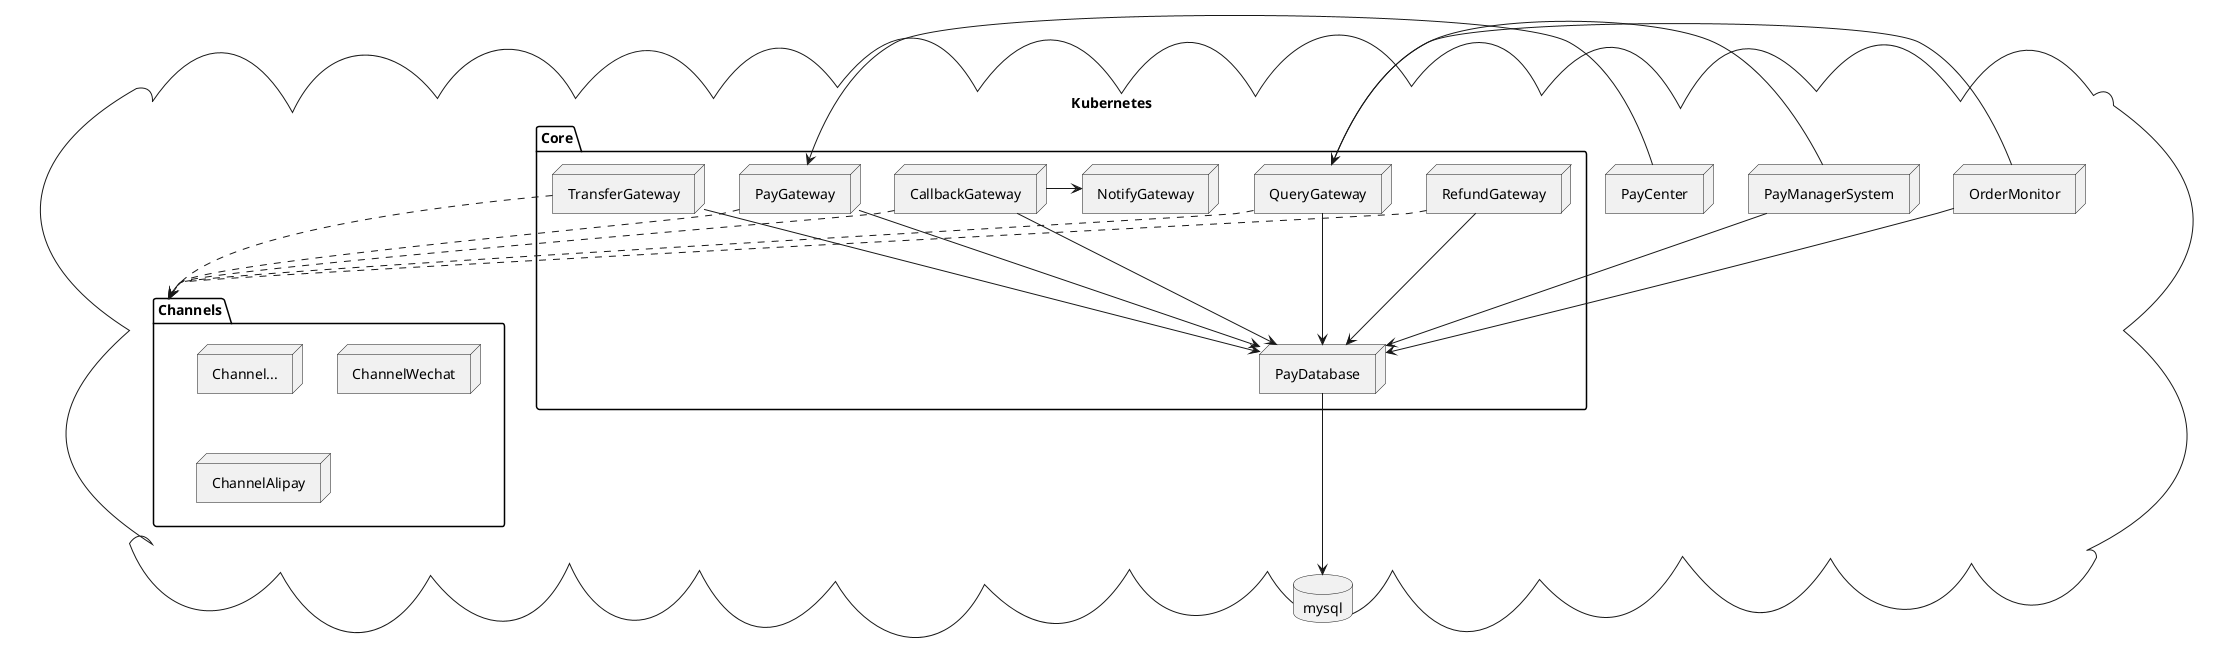 @startuml
' define
cloud Kubernetes{
  package Core {
    node PayGateway
    node QueryGateway
    node RefundGateway
    node TransferGateway
    node CallbackGateway
    node NotifyGateway
    node PayDatabase
  }

  package Channels {
    node Channel...
    node ChannelWechat
    node ChannelAlipay
  }

  node PayManagerSystem
  node OrderMonitor
  node PayCenter

}

database mysql

'cloud EtcdCloud{
'  storage etcd1
'  storage etcd2
'  storage etcd3
'}

' === relations ===
'PayCenter ..> EtcdCloud
'PayGateway ..> EtcdCloud
'QueryGateway ..> EtcdCloud
'RefundGateway ..> EtcdCloud
'TransferGateway ..> EtcdCloud
'PayDatabase ..> EtcdCloud
'ChannelWechat ..> EtcdCloud
'ChannelAlipay ..> EtcdCloud
'Channel... ..> EtcdCloud

PayCenter -> PayGateway

PayGateway ---> PayDatabase
PayGateway ...> Channels

QueryGateway ---> PayDatabase
QueryGateway ...> Channels

RefundGateway ---> PayDatabase
RefundGateway ...> Channels

CallbackGateway ---> PayDatabase
CallbackGateway ...> Channels
CallbackGateway -> NotifyGateway


TransferGateway ---> PayDatabase
TransferGateway ...> Channels

PayManagerSystem -> PayDatabase
PayManagerSystem -> QueryGateway

OrderMonitor ---> PayDatabase
OrderMonitor -> QueryGateway

PayDatabase ---> mysql
@enduml
